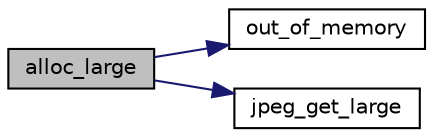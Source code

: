 digraph "alloc_large"
{
 // LATEX_PDF_SIZE
  bgcolor="transparent";
  edge [fontname="Helvetica",fontsize="10",labelfontname="Helvetica",labelfontsize="10"];
  node [fontname="Helvetica",fontsize="10",shape=record];
  rankdir="LR";
  Node22 [label="alloc_large",height=0.2,width=0.4,color="black", fillcolor="grey75", style="filled", fontcolor="black",tooltip=" "];
  Node22 -> Node23 [color="midnightblue",fontsize="10",style="solid"];
  Node23 [label="out_of_memory",height=0.2,width=0.4,color="black",URL="$jmemmgr_8c.html#ab48d5961eb2b3464684db372afebff2d",tooltip=" "];
  Node22 -> Node24 [color="midnightblue",fontsize="10",style="solid"];
  Node24 [label="jpeg_get_large",height=0.2,width=0.4,color="black",URL="$jmemnobs_8c.html#a4df9a647504008ad16a930efbb0c5390",tooltip=" "];
}
